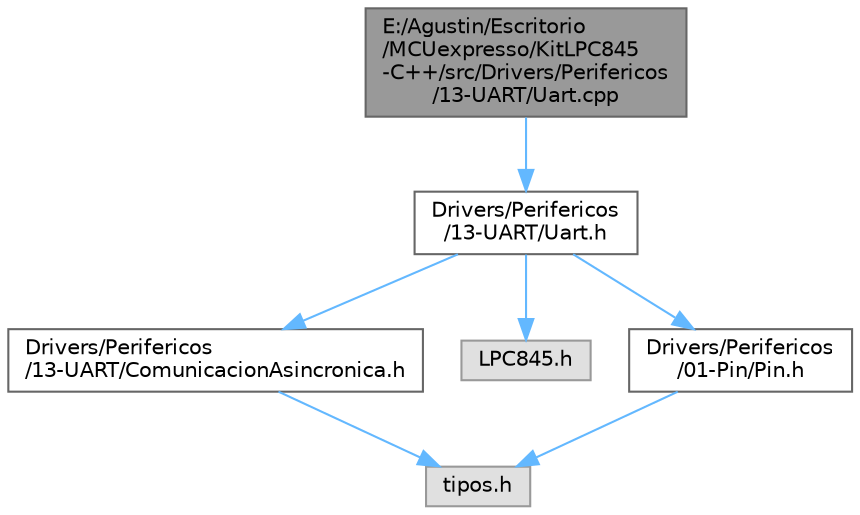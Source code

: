 digraph "E:/Agustin/Escritorio/MCUexpresso/KitLPC845-C++/src/Drivers/Perifericos/13-UART/Uart.cpp"
{
 // LATEX_PDF_SIZE
  bgcolor="transparent";
  edge [fontname=Helvetica,fontsize=10,labelfontname=Helvetica,labelfontsize=10];
  node [fontname=Helvetica,fontsize=10,shape=box,height=0.2,width=0.4];
  Node1 [id="Node000001",label="E:/Agustin/Escritorio\l/MCUexpresso/KitLPC845\l-C++/src/Drivers/Perifericos\l/13-UART/Uart.cpp",height=0.2,width=0.4,color="gray40", fillcolor="grey60", style="filled", fontcolor="black",tooltip="Descripcion del modulo."];
  Node1 -> Node2 [id="edge1_Node000001_Node000002",color="steelblue1",style="solid",tooltip=" "];
  Node2 [id="Node000002",label="Drivers/Perifericos\l/13-UART/Uart.h",height=0.2,width=0.4,color="grey40", fillcolor="white", style="filled",URL="$_uart_8h.html",tooltip="Breve descripción del objetivo del Módulo."];
  Node2 -> Node3 [id="edge2_Node000002_Node000003",color="steelblue1",style="solid",tooltip=" "];
  Node3 [id="Node000003",label="Drivers/Perifericos\l/13-UART/ComunicacionAsincronica.h",height=0.2,width=0.4,color="grey40", fillcolor="white", style="filled",URL="$_comunicacion_asincronica_8h.html",tooltip="Objeto base para la creacion de comunicaciones asincrónicas."];
  Node3 -> Node4 [id="edge3_Node000003_Node000004",color="steelblue1",style="solid",tooltip=" "];
  Node4 [id="Node000004",label="tipos.h",height=0.2,width=0.4,color="grey60", fillcolor="#E0E0E0", style="filled",tooltip=" "];
  Node2 -> Node5 [id="edge4_Node000002_Node000005",color="steelblue1",style="solid",tooltip=" "];
  Node5 [id="Node000005",label="LPC845.h",height=0.2,width=0.4,color="grey60", fillcolor="#E0E0E0", style="filled",tooltip=" "];
  Node2 -> Node6 [id="edge5_Node000002_Node000006",color="steelblue1",style="solid",tooltip=" "];
  Node6 [id="Node000006",label="Drivers/Perifericos\l/01-Pin/Pin.h",height=0.2,width=0.4,color="grey40", fillcolor="white", style="filled",URL="$_pin_8h.html",tooltip="Clase Abstracta de cualquier pin del microcontrolador."];
  Node6 -> Node4 [id="edge6_Node000006_Node000004",color="steelblue1",style="solid",tooltip=" "];
}
